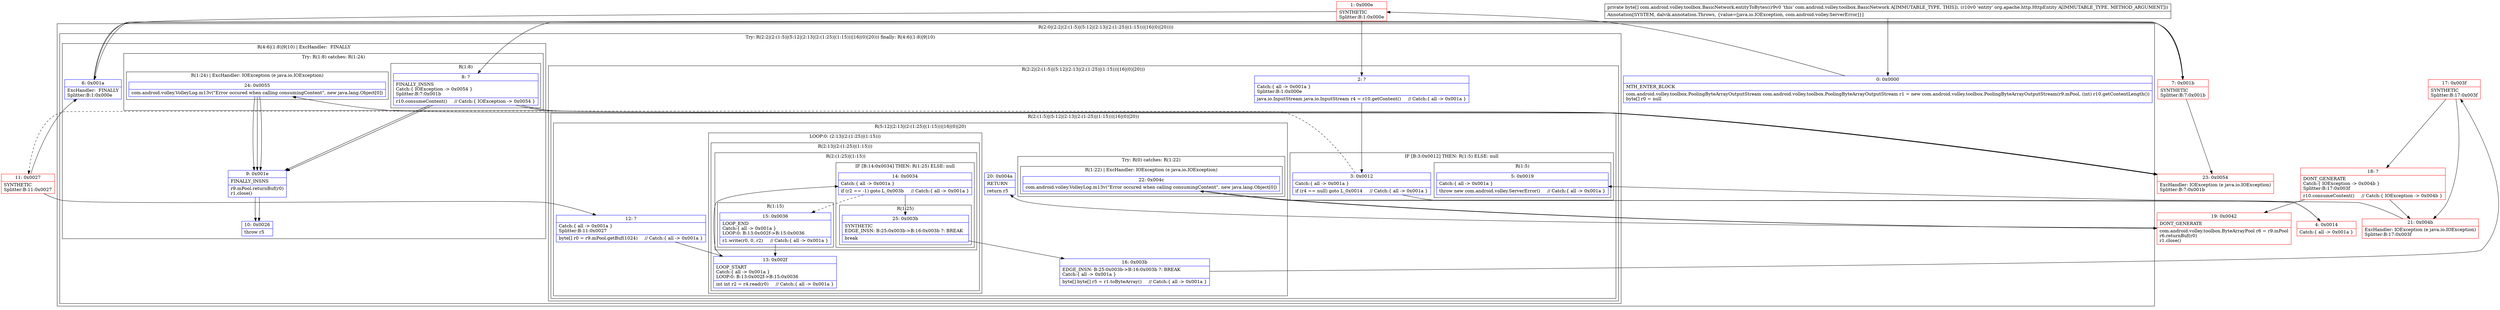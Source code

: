 digraph "CFG forcom.android.volley.toolbox.BasicNetwork.entityToBytes(Lorg\/apache\/http\/HttpEntity;)[B" {
subgraph cluster_Region_1399529296 {
label = "R(2:0|(2:2|(2:(1:5)|(5:12|(2:13|(2:(1:25)|(1:15)))|16|(0)|20))))";
node [shape=record,color=blue];
Node_0 [shape=record,label="{0\:\ 0x0000|MTH_ENTER_BLOCK\l|com.android.volley.toolbox.PoolingByteArrayOutputStream com.android.volley.toolbox.PoolingByteArrayOutputStream r1 = new com.android.volley.toolbox.PoolingByteArrayOutputStream(r9.mPool, (int) r10.getContentLength())\lbyte[] r0 = null\l}"];
subgraph cluster_TryCatchRegion_1261899845 {
label = "Try: R(2:2|(2:(1:5)|(5:12|(2:13|(2:(1:25)|(1:15)))|16|(0)|20))) finally: R(4:6|(1:8)|9|10)";
node [shape=record,color=blue];
subgraph cluster_Region_697936383 {
label = "R(2:2|(2:(1:5)|(5:12|(2:13|(2:(1:25)|(1:15)))|16|(0)|20)))";
node [shape=record,color=blue];
Node_2 [shape=record,label="{2\:\ ?|Catch:\{ all \-\> 0x001a \}\lSplitter:B:1:0x000e\l|java.io.InputStream java.io.InputStream r4 = r10.getContent()     \/\/ Catch:\{ all \-\> 0x001a \}\l}"];
subgraph cluster_Region_31566783 {
label = "R(2:(1:5)|(5:12|(2:13|(2:(1:25)|(1:15)))|16|(0)|20))";
node [shape=record,color=blue];
subgraph cluster_IfRegion_625341901 {
label = "IF [B:3:0x0012] THEN: R(1:5) ELSE: null";
node [shape=record,color=blue];
Node_3 [shape=record,label="{3\:\ 0x0012|Catch:\{ all \-\> 0x001a \}\l|if (r4 == null) goto L_0x0014     \/\/ Catch:\{ all \-\> 0x001a \}\l}"];
subgraph cluster_Region_903380757 {
label = "R(1:5)";
node [shape=record,color=blue];
Node_5 [shape=record,label="{5\:\ 0x0019|Catch:\{ all \-\> 0x001a \}\l|throw new com.android.volley.ServerError()     \/\/ Catch:\{ all \-\> 0x001a \}\l}"];
}
}
subgraph cluster_Region_1310214408 {
label = "R(5:12|(2:13|(2:(1:25)|(1:15)))|16|(0)|20)";
node [shape=record,color=blue];
Node_12 [shape=record,label="{12\:\ ?|Catch:\{ all \-\> 0x001a \}\lSplitter:B:11:0x0027\l|byte[] r0 = r9.mPool.getBuf(1024)     \/\/ Catch:\{ all \-\> 0x001a \}\l}"];
subgraph cluster_LoopRegion_255068 {
label = "LOOP:0: (2:13|(2:(1:25)|(1:15)))";
node [shape=record,color=blue];
subgraph cluster_Region_587491260 {
label = "R(2:13|(2:(1:25)|(1:15)))";
node [shape=record,color=blue];
Node_13 [shape=record,label="{13\:\ 0x002f|LOOP_START\lCatch:\{ all \-\> 0x001a \}\lLOOP:0: B:13:0x002f\-\>B:15:0x0036\l|int int r2 = r4.read(r0)     \/\/ Catch:\{ all \-\> 0x001a \}\l}"];
subgraph cluster_Region_1942321441 {
label = "R(2:(1:25)|(1:15))";
node [shape=record,color=blue];
subgraph cluster_IfRegion_2128834809 {
label = "IF [B:14:0x0034] THEN: R(1:25) ELSE: null";
node [shape=record,color=blue];
Node_14 [shape=record,label="{14\:\ 0x0034|Catch:\{ all \-\> 0x001a \}\l|if (r2 == \-1) goto L_0x003b     \/\/ Catch:\{ all \-\> 0x001a \}\l}"];
subgraph cluster_Region_2138409141 {
label = "R(1:25)";
node [shape=record,color=blue];
Node_25 [shape=record,label="{25\:\ 0x003b|SYNTHETIC\lEDGE_INSN: B:25:0x003b\-\>B:16:0x003b ?: BREAK  \l|break\l}"];
}
}
subgraph cluster_Region_1341701614 {
label = "R(1:15)";
node [shape=record,color=blue];
Node_15 [shape=record,label="{15\:\ 0x0036|LOOP_END\lCatch:\{ all \-\> 0x001a \}\lLOOP:0: B:13:0x002f\-\>B:15:0x0036\l|r1.write(r0, 0, r2)     \/\/ Catch:\{ all \-\> 0x001a \}\l}"];
}
}
}
}
Node_16 [shape=record,label="{16\:\ 0x003b|EDGE_INSN: B:25:0x003b\-\>B:16:0x003b ?: BREAK  \lCatch:\{ all \-\> 0x001a \}\l|byte[] byte[] r5 = r1.toByteArray()     \/\/ Catch:\{ all \-\> 0x001a \}\l}"];
subgraph cluster_TryCatchRegion_153313433 {
label = "Try: R(0) catches: R(1:22)";
node [shape=record,color=blue];
subgraph cluster_Region_379409637 {
label = "R(0)";
node [shape=record,color=blue];
}
subgraph cluster_Region_1313418086 {
label = "R(1:22) | ExcHandler: IOException (e java.io.IOException)\l";
node [shape=record,color=blue];
Node_22 [shape=record,label="{22\:\ 0x004c|com.android.volley.VolleyLog.m13v(\"Error occured when calling consumingContent\", new java.lang.Object[0])\l}"];
}
}
Node_20 [shape=record,label="{20\:\ 0x004a|RETURN\l|return r5\l}"];
}
}
}
subgraph cluster_Region_673082480 {
label = "R(4:6|(1:8)|9|10) | ExcHandler:  FINALLY\l";
node [shape=record,color=blue];
Node_6 [shape=record,label="{6\:\ 0x001a|ExcHandler:  FINALLY\lSplitter:B:1:0x000e\l}"];
subgraph cluster_TryCatchRegion_489300538 {
label = "Try: R(1:8) catches: R(1:24)";
node [shape=record,color=blue];
subgraph cluster_Region_262127278 {
label = "R(1:8)";
node [shape=record,color=blue];
Node_8 [shape=record,label="{8\:\ ?|FINALLY_INSNS\lCatch:\{ IOException \-\> 0x0054 \}\lSplitter:B:7:0x001b\l|r10.consumeContent()     \/\/ Catch:\{ IOException \-\> 0x0054 \}\l}"];
}
subgraph cluster_Region_1935276484 {
label = "R(1:24) | ExcHandler: IOException (e java.io.IOException)\l";
node [shape=record,color=blue];
Node_24 [shape=record,label="{24\:\ 0x0055|com.android.volley.VolleyLog.m13v(\"Error occured when calling consumingContent\", new java.lang.Object[0])\l}"];
}
}
Node_9 [shape=record,label="{9\:\ 0x001e|FINALLY_INSNS\l|r9.mPool.returnBuf(r0)\lr1.close()\l}"];
Node_10 [shape=record,label="{10\:\ 0x0026|throw r5\l}"];
}
}
}
subgraph cluster_Region_673082480 {
label = "R(4:6|(1:8)|9|10) | ExcHandler:  FINALLY\l";
node [shape=record,color=blue];
Node_6 [shape=record,label="{6\:\ 0x001a|ExcHandler:  FINALLY\lSplitter:B:1:0x000e\l}"];
subgraph cluster_TryCatchRegion_489300538 {
label = "Try: R(1:8) catches: R(1:24)";
node [shape=record,color=blue];
subgraph cluster_Region_262127278 {
label = "R(1:8)";
node [shape=record,color=blue];
Node_8 [shape=record,label="{8\:\ ?|FINALLY_INSNS\lCatch:\{ IOException \-\> 0x0054 \}\lSplitter:B:7:0x001b\l|r10.consumeContent()     \/\/ Catch:\{ IOException \-\> 0x0054 \}\l}"];
}
subgraph cluster_Region_1935276484 {
label = "R(1:24) | ExcHandler: IOException (e java.io.IOException)\l";
node [shape=record,color=blue];
Node_24 [shape=record,label="{24\:\ 0x0055|com.android.volley.VolleyLog.m13v(\"Error occured when calling consumingContent\", new java.lang.Object[0])\l}"];
}
}
Node_9 [shape=record,label="{9\:\ 0x001e|FINALLY_INSNS\l|r9.mPool.returnBuf(r0)\lr1.close()\l}"];
Node_10 [shape=record,label="{10\:\ 0x0026|throw r5\l}"];
}
subgraph cluster_Region_1313418086 {
label = "R(1:22) | ExcHandler: IOException (e java.io.IOException)\l";
node [shape=record,color=blue];
Node_22 [shape=record,label="{22\:\ 0x004c|com.android.volley.VolleyLog.m13v(\"Error occured when calling consumingContent\", new java.lang.Object[0])\l}"];
}
subgraph cluster_Region_1935276484 {
label = "R(1:24) | ExcHandler: IOException (e java.io.IOException)\l";
node [shape=record,color=blue];
Node_24 [shape=record,label="{24\:\ 0x0055|com.android.volley.VolleyLog.m13v(\"Error occured when calling consumingContent\", new java.lang.Object[0])\l}"];
}
Node_1 [shape=record,color=red,label="{1\:\ 0x000e|SYNTHETIC\lSplitter:B:1:0x000e\l}"];
Node_4 [shape=record,color=red,label="{4\:\ 0x0014|Catch:\{ all \-\> 0x001a \}\l}"];
Node_7 [shape=record,color=red,label="{7\:\ 0x001b|SYNTHETIC\lSplitter:B:7:0x001b\l}"];
Node_11 [shape=record,color=red,label="{11\:\ 0x0027|SYNTHETIC\lSplitter:B:11:0x0027\l}"];
Node_17 [shape=record,color=red,label="{17\:\ 0x003f|SYNTHETIC\lSplitter:B:17:0x003f\l}"];
Node_18 [shape=record,color=red,label="{18\:\ ?|DONT_GENERATE\lCatch:\{ IOException \-\> 0x004b \}\lSplitter:B:17:0x003f\l|r10.consumeContent()     \/\/ Catch:\{ IOException \-\> 0x004b \}\l}"];
Node_19 [shape=record,color=red,label="{19\:\ 0x0042|DONT_GENERATE\l|com.android.volley.toolbox.ByteArrayPool r6 = r9.mPool\lr6.returnBuf(r0)\lr1.close()\l}"];
Node_21 [shape=record,color=red,label="{21\:\ 0x004b|ExcHandler: IOException (e java.io.IOException)\lSplitter:B:17:0x003f\l}"];
Node_23 [shape=record,color=red,label="{23\:\ 0x0054|ExcHandler: IOException (e java.io.IOException)\lSplitter:B:7:0x001b\l}"];
MethodNode[shape=record,label="{private byte[] com.android.volley.toolbox.BasicNetwork.entityToBytes((r9v0 'this' com.android.volley.toolbox.BasicNetwork A[IMMUTABLE_TYPE, THIS]), (r10v0 'entity' org.apache.http.HttpEntity A[IMMUTABLE_TYPE, METHOD_ARGUMENT]))  | Annotation[SYSTEM, dalvik.annotation.Throws, \{value=[java.io.IOException, com.android.volley.ServerError]\}]\l}"];
MethodNode -> Node_0;
Node_0 -> Node_1;
Node_2 -> Node_3;
Node_3 -> Node_4;
Node_3 -> Node_11[style=dashed];
Node_12 -> Node_13;
Node_13 -> Node_14;
Node_14 -> Node_15[style=dashed];
Node_14 -> Node_25;
Node_25 -> Node_16;
Node_15 -> Node_13;
Node_16 -> Node_17;
Node_22 -> Node_19;
Node_6 -> Node_7;
Node_8 -> Node_9;
Node_8 -> Node_23;
Node_24 -> Node_9;
Node_9 -> Node_10;
Node_6 -> Node_7;
Node_8 -> Node_9;
Node_8 -> Node_23;
Node_24 -> Node_9;
Node_9 -> Node_10;
Node_22 -> Node_19;
Node_24 -> Node_9;
Node_1 -> Node_2;
Node_1 -> Node_6;
Node_4 -> Node_5;
Node_7 -> Node_8;
Node_7 -> Node_23;
Node_11 -> Node_12;
Node_11 -> Node_6;
Node_17 -> Node_18;
Node_17 -> Node_21;
Node_18 -> Node_19;
Node_18 -> Node_21;
Node_19 -> Node_20;
Node_21 -> Node_22;
Node_23 -> Node_24;
}

